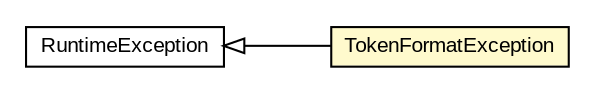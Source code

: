 #!/usr/local/bin/dot
#
# Class diagram 
# Generated by UMLGraph version R5_6-24-gf6e263 (http://www.umlgraph.org/)
#

digraph G {
	edge [fontname="arial",fontsize=10,labelfontname="arial",labelfontsize=10];
	node [fontname="arial",fontsize=10,shape=plaintext];
	nodesep=0.25;
	ranksep=0.5;
	rankdir=LR;
	// com.gwtplatform.mvp.shared.proxy.TokenFormatException
	c514904 [label=<<table title="com.gwtplatform.mvp.shared.proxy.TokenFormatException" border="0" cellborder="1" cellspacing="0" cellpadding="2" port="p" bgcolor="lemonChiffon" href="./TokenFormatException.html">
		<tr><td><table border="0" cellspacing="0" cellpadding="1">
<tr><td align="center" balign="center"> TokenFormatException </td></tr>
		</table></td></tr>
		</table>>, URL="./TokenFormatException.html", fontname="arial", fontcolor="black", fontsize=10.0];
	//com.gwtplatform.mvp.shared.proxy.TokenFormatException extends java.lang.RuntimeException
	c515624:p -> c514904:p [dir=back,arrowtail=empty];
	// java.lang.RuntimeException
	c515624 [label=<<table title="java.lang.RuntimeException" border="0" cellborder="1" cellspacing="0" cellpadding="2" port="p" href="http://download.oracle.com/javase/6/docs/api/java/lang/RuntimeException.html">
		<tr><td><table border="0" cellspacing="0" cellpadding="1">
<tr><td align="center" balign="center"> RuntimeException </td></tr>
		</table></td></tr>
		</table>>, URL="http://download.oracle.com/javase/6/docs/api/java/lang/RuntimeException.html", fontname="arial", fontcolor="black", fontsize=10.0];
}

